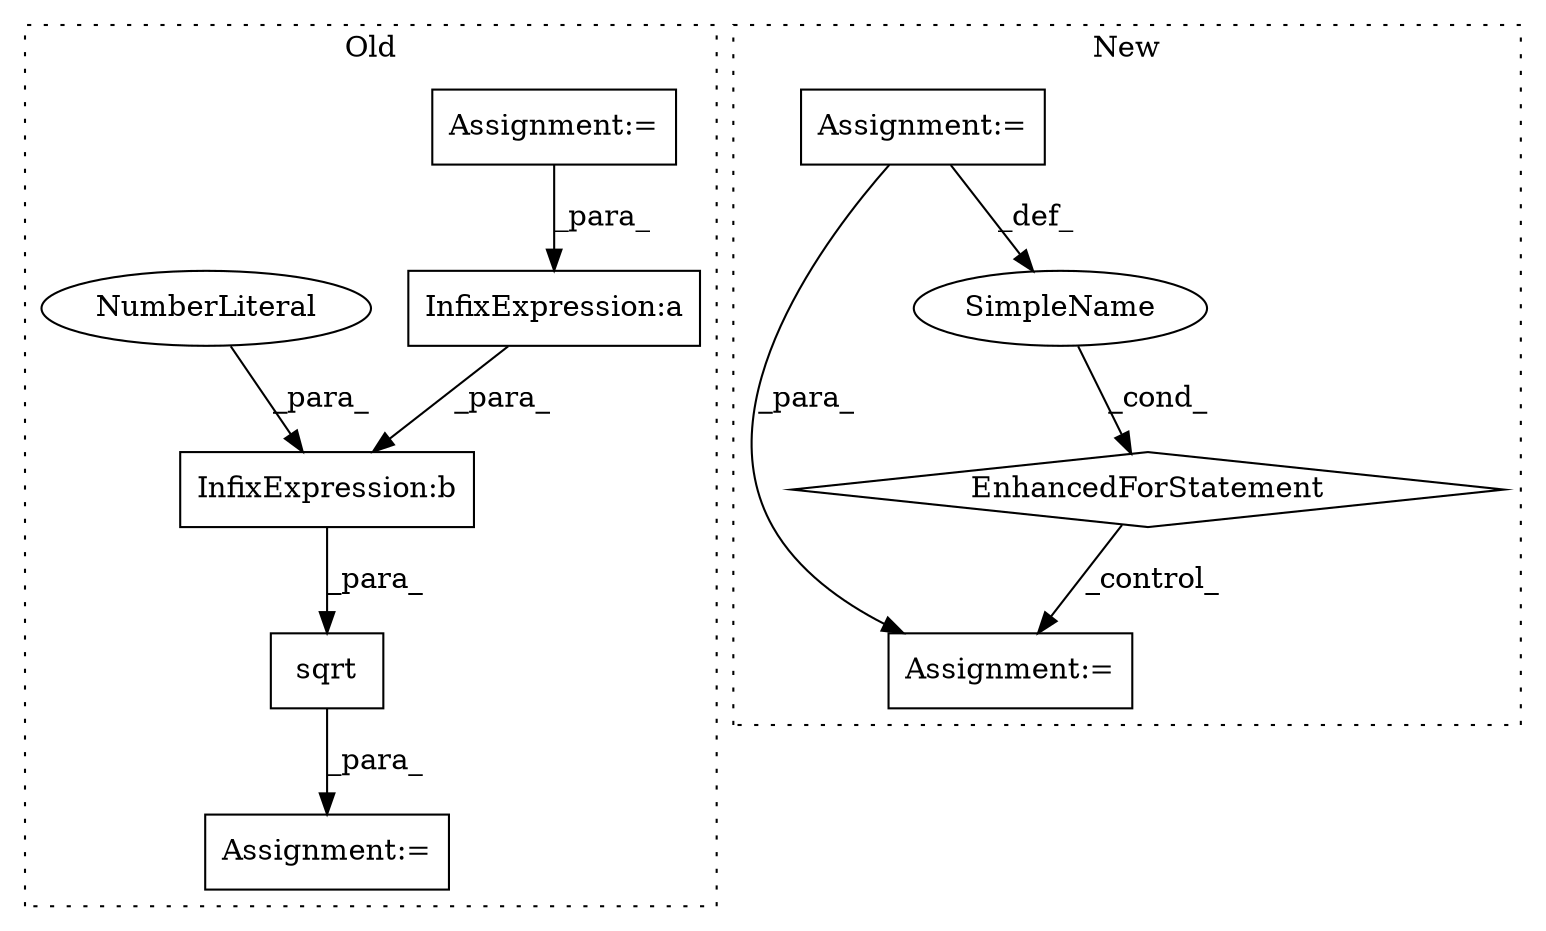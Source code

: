 digraph G {
subgraph cluster0 {
1 [label="sqrt" a="32" s="6540,6609" l="5,1" shape="box"];
4 [label="Assignment:=" a="7" s="6533" l="1" shape="box"];
7 [label="Assignment:=" a="7" s="6391" l="1" shape="box"];
8 [label="InfixExpression:a" a="27" s="6588" l="3" shape="box"];
9 [label="InfixExpression:b" a="27" s="6604" l="3" shape="box"];
10 [label="NumberLiteral" a="34" s="6607" l="1" shape="ellipse"];
label = "Old";
style="dotted";
}
subgraph cluster1 {
2 [label="EnhancedForStatement" a="70" s="6276,6365" l="57,2" shape="diamond"];
3 [label="Assignment:=" a="7" s="6276,6365" l="57,2" shape="box"];
5 [label="Assignment:=" a="7" s="6509" l="1" shape="box"];
6 [label="SimpleName" a="42" s="6337" l="1" shape="ellipse"];
label = "New";
style="dotted";
}
1 -> 4 [label="_para_"];
2 -> 5 [label="_control_"];
3 -> 6 [label="_def_"];
3 -> 5 [label="_para_"];
6 -> 2 [label="_cond_"];
7 -> 8 [label="_para_"];
8 -> 9 [label="_para_"];
9 -> 1 [label="_para_"];
10 -> 9 [label="_para_"];
}